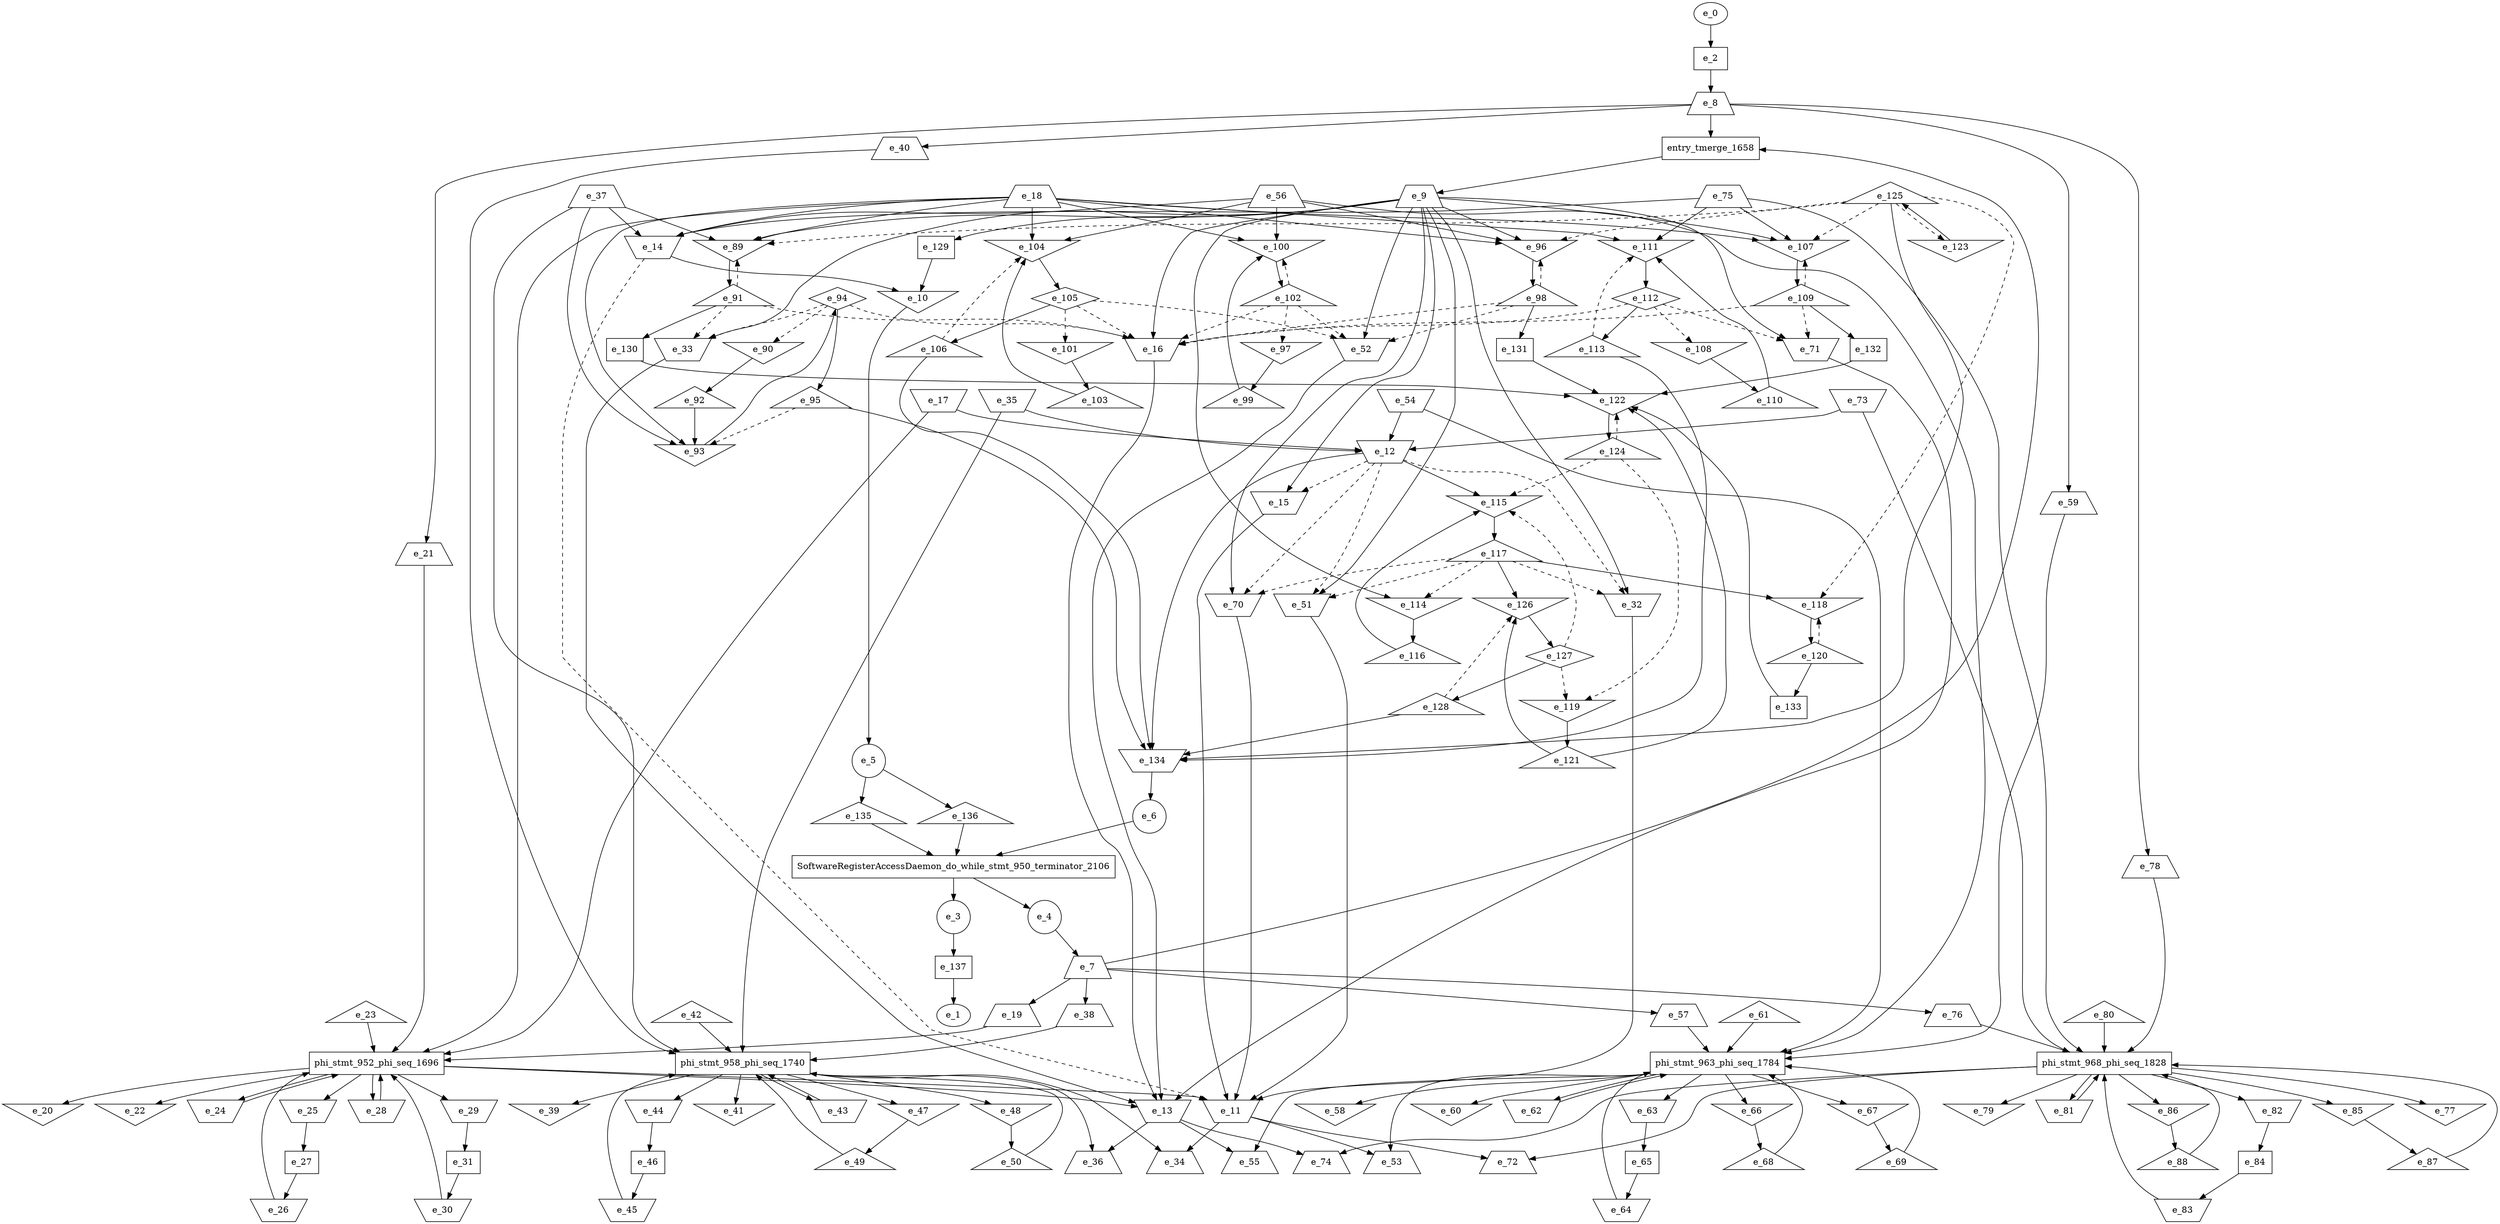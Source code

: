 digraph control_path {
  e_0: entry_node : n ;
  e_1: exit_node : s ;
  e_2 [shape = dot];
  e_3 [shape = circle];
  e_4 [shape = circle];
  e_5 [shape = circle];
  e_6 [shape = circle];
  e_7 [shape = trapezium];
  e_8 [shape = trapezium];
  e_9 [shape = trapezium];
  e_10 [shape = invtriangle];
  e_11 [shape = invtrapezium];
  e_12 [shape = invtrapezium];
  e_13 [shape = invtrapezium];
  e_14 [shape = invtrapezium];
  e_15 [shape = invtrapezium];
  e_16 [shape = invtrapezium];
  e_17 [shape = invtrapezium];
  e_18 [shape = trapezium];
  e_19 [shape = trapezium];
  e_20 [shape = invtriangle];
  e_21 [shape = trapezium];
  e_22 [shape = invtriangle];
  e_23 [shape = triangle];
  e_24 [shape = invtrapezium];
  e_25 [shape = invtrapezium];
  e_26 [shape = invtrapezium];
  e_27 [shape = dot];
  e_28 [shape = invtrapezium];
  e_29 [shape = invtrapezium];
  e_30 [shape = invtrapezium];
  e_31 [shape = dot];
  e_32 [shape = invtrapezium];
  e_33 [shape = invtrapezium];
  e_34 [shape = trapezium];
  e_35 [shape = invtrapezium];
  e_36 [shape = trapezium];
  e_37 [shape = trapezium];
  e_38 [shape = trapezium];
  e_39 [shape = invtriangle];
  e_40 [shape = trapezium];
  e_41 [shape = invtriangle];
  e_42 [shape = triangle];
  e_43 [shape = invtrapezium];
  e_44 [shape = invtrapezium];
  e_45 [shape = invtrapezium];
  e_46 [shape = dot];
  e_47 [shape = invtriangle];
  e_48 [shape = invtriangle];
  e_49 [shape = triangle];
  e_50 [shape = triangle];
  e_51 [shape = invtrapezium];
  e_52 [shape = invtrapezium];
  e_53 [shape = trapezium];
  e_54 [shape = invtrapezium];
  e_55 [shape = trapezium];
  e_56 [shape = trapezium];
  e_57 [shape = trapezium];
  e_58 [shape = invtriangle];
  e_59 [shape = trapezium];
  e_60 [shape = invtriangle];
  e_61 [shape = triangle];
  e_62 [shape = invtrapezium];
  e_63 [shape = invtrapezium];
  e_64 [shape = invtrapezium];
  e_65 [shape = dot];
  e_66 [shape = invtriangle];
  e_67 [shape = invtriangle];
  e_68 [shape = triangle];
  e_69 [shape = triangle];
  e_70 [shape = invtrapezium];
  e_71 [shape = invtrapezium];
  e_72 [shape = trapezium];
  e_73 [shape = invtrapezium];
  e_74 [shape = trapezium];
  e_75 [shape = trapezium];
  e_76 [shape = trapezium];
  e_77 [shape = invtriangle];
  e_78 [shape = trapezium];
  e_79 [shape = invtriangle];
  e_80 [shape = triangle];
  e_81 [shape = invtrapezium];
  e_82 [shape = invtrapezium];
  e_83 [shape = invtrapezium];
  e_84 [shape = dot];
  e_85 [shape = invtriangle];
  e_86 [shape = invtriangle];
  e_87 [shape = triangle];
  e_88 [shape = triangle];
  e_89 [shape = invtriangle];
  e_90 [shape = invtriangle];
  e_91 [shape = triangle];
  e_92 [shape = triangle];
  e_93 [shape = invtriangle];
  e_94 [shape = diamond];
  e_95 [shape = triangle];
  e_96 [shape = invtriangle];
  e_97 [shape = invtriangle];
  e_98 [shape = triangle];
  e_99 [shape = triangle];
  e_100 [shape = invtriangle];
  e_101 [shape = invtriangle];
  e_102 [shape = triangle];
  e_103 [shape = triangle];
  e_104 [shape = invtriangle];
  e_105 [shape = diamond];
  e_106 [shape = triangle];
  e_107 [shape = invtriangle];
  e_108 [shape = invtriangle];
  e_109 [shape = triangle];
  e_110 [shape = triangle];
  e_111 [shape = invtriangle];
  e_112 [shape = diamond];
  e_113 [shape = triangle];
  e_114 [shape = invtriangle];
  e_115 [shape = invtriangle];
  e_116 [shape = triangle];
  e_117 [shape = triangle];
  e_118 [shape = invtriangle];
  e_119 [shape = invtriangle];
  e_120 [shape = triangle];
  e_121 [shape = triangle];
  e_122 [shape = invtriangle];
  e_123 [shape = invtriangle];
  e_124 [shape = triangle];
  e_125 [shape = triangle];
  e_126 [shape = invtriangle];
  e_127 [shape = diamond];
  e_128 [shape = triangle];
  e_129 [shape = dot];
  e_130 [shape = dot];
  e_131 [shape = dot];
  e_132 [shape = dot];
  e_133 [shape = dot];
  e_134 [shape = invtrapezium];
  e_135 [shape = triangle];
  e_136 [shape = triangle];
  e_137 [shape = dot];
  e_137 -> e_1;
  e_0 -> e_2;
  e_10 -> e_5;
  e_134 -> e_6;
  e_4 -> e_7;
  e_2 -> e_8;
  e_14 -> e_10;
  e_129 -> e_10;
  e_15 -> e_11;
  e_70 -> e_11;
  e_32 -> e_11;
  e_51 -> e_11;
  e_14 -> e_11[style = dashed];
  e_17 -> e_12;
  e_73 -> e_12;
  e_35 -> e_12;
  e_54 -> e_12;
  e_16 -> e_13;
  e_71 -> e_13;
  e_33 -> e_13;
  e_52 -> e_13;
  e_18 -> e_14;
  e_75 -> e_14;
  e_37 -> e_14;
  e_56 -> e_14;
  e_9 -> e_15;
  e_12 -> e_15[style = dashed];
  e_9 -> e_16;
  e_112 -> e_16[style = dashed];
  e_91 -> e_16[style = dashed];
  e_105 -> e_16[style = dashed];
  e_109 -> e_16[style = dashed];
  e_102 -> e_16[style = dashed];
  e_94 -> e_16[style = dashed];
  e_98 -> e_16[style = dashed];
  e_7 -> e_19;
  e_8 -> e_21;
  e_27 -> e_26;
  e_25 -> e_27;
  e_31 -> e_30;
  e_29 -> e_31;
  e_9 -> e_32;
  e_12 -> e_32[style = dashed];
  e_117 -> e_32[style = dashed];
  e_9 -> e_33;
  e_91 -> e_33[style = dashed];
  e_94 -> e_33[style = dashed];
  e_11 -> e_34;
  e_13 -> e_36;
  e_7 -> e_38;
  e_8 -> e_40;
  e_46 -> e_45;
  e_44 -> e_46;
  e_47 -> e_49;
  e_48 -> e_50;
  e_9 -> e_51;
  e_12 -> e_51[style = dashed];
  e_117 -> e_51[style = dashed];
  e_9 -> e_52;
  e_105 -> e_52[style = dashed];
  e_102 -> e_52[style = dashed];
  e_98 -> e_52[style = dashed];
  e_11 -> e_53;
  e_13 -> e_55;
  e_7 -> e_57;
  e_8 -> e_59;
  e_65 -> e_64;
  e_63 -> e_65;
  e_66 -> e_68;
  e_67 -> e_69;
  e_9 -> e_70;
  e_12 -> e_70[style = dashed];
  e_117 -> e_70[style = dashed];
  e_9 -> e_71;
  e_112 -> e_71[style = dashed];
  e_109 -> e_71[style = dashed];
  e_11 -> e_72;
  e_13 -> e_74;
  e_7 -> e_76;
  e_8 -> e_78;
  e_84 -> e_83;
  e_82 -> e_84;
  e_85 -> e_87;
  e_86 -> e_88;
  e_9 -> e_89;
  e_18 -> e_89;
  e_37 -> e_89;
  e_125 -> e_89[style = dashed];
  e_91 -> e_89[style = dashed];
  e_94 -> e_90[style = dashed];
  e_89 -> e_91;
  e_90 -> e_92;
  e_18 -> e_93;
  e_92 -> e_93;
  e_37 -> e_93;
  e_95 -> e_93[style = dashed];
  e_93 -> e_94;
  e_94 -> e_95;
  e_9 -> e_96;
  e_18 -> e_96;
  e_56 -> e_96;
  e_125 -> e_96[style = dashed];
  e_98 -> e_96[style = dashed];
  e_102 -> e_97[style = dashed];
  e_96 -> e_98;
  e_97 -> e_99;
  e_18 -> e_100;
  e_99 -> e_100;
  e_56 -> e_100;
  e_102 -> e_100[style = dashed];
  e_105 -> e_101[style = dashed];
  e_100 -> e_102;
  e_101 -> e_103;
  e_18 -> e_104;
  e_103 -> e_104;
  e_56 -> e_104;
  e_106 -> e_104[style = dashed];
  e_104 -> e_105;
  e_105 -> e_106;
  e_9 -> e_107;
  e_18 -> e_107;
  e_75 -> e_107;
  e_125 -> e_107[style = dashed];
  e_109 -> e_107[style = dashed];
  e_112 -> e_108[style = dashed];
  e_107 -> e_109;
  e_108 -> e_110;
  e_18 -> e_111;
  e_110 -> e_111;
  e_75 -> e_111;
  e_113 -> e_111[style = dashed];
  e_111 -> e_112;
  e_112 -> e_113;
  e_9 -> e_114;
  e_117 -> e_114[style = dashed];
  e_12 -> e_115;
  e_116 -> e_115;
  e_127 -> e_115[style = dashed];
  e_124 -> e_115[style = dashed];
  e_114 -> e_116;
  e_115 -> e_117;
  e_117 -> e_118;
  e_120 -> e_118[style = dashed];
  e_125 -> e_118[style = dashed];
  e_127 -> e_119[style = dashed];
  e_124 -> e_119[style = dashed];
  e_118 -> e_120;
  e_119 -> e_121;
  e_130 -> e_122;
  e_131 -> e_122;
  e_132 -> e_122;
  e_133 -> e_122;
  e_121 -> e_122;
  e_124 -> e_122[style = dashed];
  e_125 -> e_123[style = dashed];
  e_122 -> e_124;
  e_123 -> e_125;
  e_121 -> e_126;
  e_117 -> e_126;
  e_128 -> e_126[style = dashed];
  e_126 -> e_127;
  e_127 -> e_128;
  e_9 -> e_129;
  e_91 -> e_130;
  e_98 -> e_131;
  e_109 -> e_132;
  e_120 -> e_133;
  e_12 -> e_134;
  e_113 -> e_134;
  e_128 -> e_134;
  e_125 -> e_134;
  e_106 -> e_134;
  e_95 -> e_134;
  e_5 -> e_135;
  e_5 -> e_136;
  e_3 -> e_137;
  SoftwareRegisterAccessDaemon_do_while_stmt_950_terminator_2106 [shape=rectangle];
e_6 -> SoftwareRegisterAccessDaemon_do_while_stmt_950_terminator_2106;
e_136 -> SoftwareRegisterAccessDaemon_do_while_stmt_950_terminator_2106;
e_135 -> SoftwareRegisterAccessDaemon_do_while_stmt_950_terminator_2106;
SoftwareRegisterAccessDaemon_do_while_stmt_950_terminator_2106 -> e_4;
SoftwareRegisterAccessDaemon_do_while_stmt_950_terminator_2106 -> e_3;
  phi_stmt_952_phi_seq_1696 [shape=rectangle];
e_21 -> phi_stmt_952_phi_seq_1696;
phi_stmt_952_phi_seq_1696 -> e_24;
phi_stmt_952_phi_seq_1696 -> e_25;
phi_stmt_952_phi_seq_1696 -> e_22;
e_24 -> phi_stmt_952_phi_seq_1696;
e_26 -> phi_stmt_952_phi_seq_1696;
e_19 -> phi_stmt_952_phi_seq_1696;
phi_stmt_952_phi_seq_1696 -> e_28;
phi_stmt_952_phi_seq_1696 -> e_29;
phi_stmt_952_phi_seq_1696 -> e_20;
e_28 -> phi_stmt_952_phi_seq_1696;
e_30 -> phi_stmt_952_phi_seq_1696;
e_17 -> phi_stmt_952_phi_seq_1696;
e_18 -> phi_stmt_952_phi_seq_1696;
phi_stmt_952_phi_seq_1696 -> e_11;
phi_stmt_952_phi_seq_1696 -> e_13;
e_23 -> phi_stmt_952_phi_seq_1696;
  phi_stmt_958_phi_seq_1740 [shape=rectangle];
e_40 -> phi_stmt_958_phi_seq_1740;
phi_stmt_958_phi_seq_1740 -> e_43;
phi_stmt_958_phi_seq_1740 -> e_44;
phi_stmt_958_phi_seq_1740 -> e_41;
e_43 -> phi_stmt_958_phi_seq_1740;
e_45 -> phi_stmt_958_phi_seq_1740;
e_38 -> phi_stmt_958_phi_seq_1740;
phi_stmt_958_phi_seq_1740 -> e_47;
phi_stmt_958_phi_seq_1740 -> e_48;
phi_stmt_958_phi_seq_1740 -> e_39;
e_49 -> phi_stmt_958_phi_seq_1740;
e_50 -> phi_stmt_958_phi_seq_1740;
e_35 -> phi_stmt_958_phi_seq_1740;
e_37 -> phi_stmt_958_phi_seq_1740;
phi_stmt_958_phi_seq_1740 -> e_34;
phi_stmt_958_phi_seq_1740 -> e_36;
e_42 -> phi_stmt_958_phi_seq_1740;
  phi_stmt_963_phi_seq_1784 [shape=rectangle];
e_59 -> phi_stmt_963_phi_seq_1784;
phi_stmt_963_phi_seq_1784 -> e_62;
phi_stmt_963_phi_seq_1784 -> e_63;
phi_stmt_963_phi_seq_1784 -> e_60;
e_62 -> phi_stmt_963_phi_seq_1784;
e_64 -> phi_stmt_963_phi_seq_1784;
e_57 -> phi_stmt_963_phi_seq_1784;
phi_stmt_963_phi_seq_1784 -> e_66;
phi_stmt_963_phi_seq_1784 -> e_67;
phi_stmt_963_phi_seq_1784 -> e_58;
e_68 -> phi_stmt_963_phi_seq_1784;
e_69 -> phi_stmt_963_phi_seq_1784;
e_54 -> phi_stmt_963_phi_seq_1784;
e_56 -> phi_stmt_963_phi_seq_1784;
phi_stmt_963_phi_seq_1784 -> e_53;
phi_stmt_963_phi_seq_1784 -> e_55;
e_61 -> phi_stmt_963_phi_seq_1784;
  phi_stmt_968_phi_seq_1828 [shape=rectangle];
e_78 -> phi_stmt_968_phi_seq_1828;
phi_stmt_968_phi_seq_1828 -> e_81;
phi_stmt_968_phi_seq_1828 -> e_82;
phi_stmt_968_phi_seq_1828 -> e_79;
e_81 -> phi_stmt_968_phi_seq_1828;
e_83 -> phi_stmt_968_phi_seq_1828;
e_76 -> phi_stmt_968_phi_seq_1828;
phi_stmt_968_phi_seq_1828 -> e_85;
phi_stmt_968_phi_seq_1828 -> e_86;
phi_stmt_968_phi_seq_1828 -> e_77;
e_87 -> phi_stmt_968_phi_seq_1828;
e_88 -> phi_stmt_968_phi_seq_1828;
e_73 -> phi_stmt_968_phi_seq_1828;
e_75 -> phi_stmt_968_phi_seq_1828;
phi_stmt_968_phi_seq_1828 -> e_72;
phi_stmt_968_phi_seq_1828 -> e_74;
e_80 -> phi_stmt_968_phi_seq_1828;
entry_tmerge_1658 [shape = rectangle]; 
e_7 -> entry_tmerge_1658;
e_8 -> entry_tmerge_1658;
entry_tmerge_1658 -> e_9;
}

